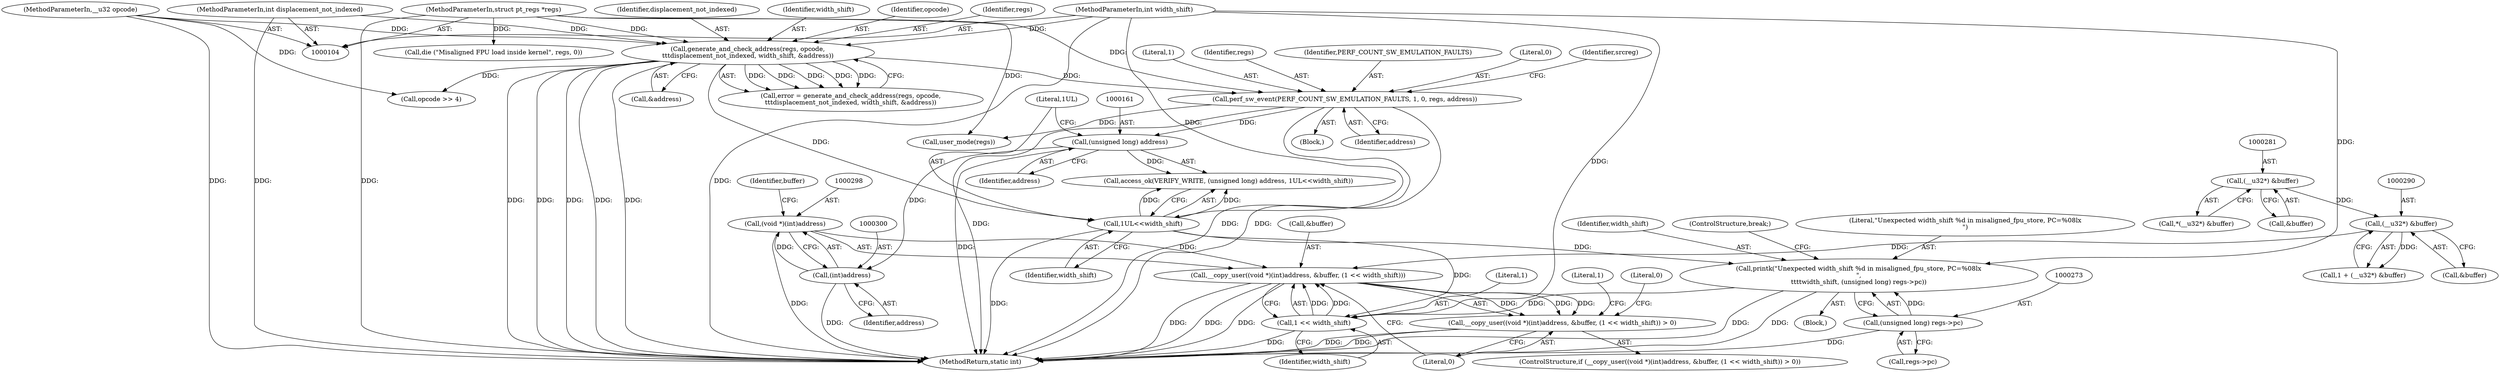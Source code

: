 digraph "1_linux_a8b0ca17b80e92faab46ee7179ba9e99ccb61233_25@API" {
"1000296" [label="(Call,__copy_user((void *)(int)address, &buffer, (1 << width_shift)))"];
"1000297" [label="(Call,(void *)(int)address)"];
"1000299" [label="(Call,(int)address)"];
"1000160" [label="(Call,(unsigned long) address)"];
"1000130" [label="(Call,perf_sw_event(PERF_COUNT_SW_EMULATION_FAULTS, 1, 0, regs, address))"];
"1000116" [label="(Call,generate_and_check_address(regs, opcode,\n\t\t\tdisplacement_not_indexed, width_shift, &address))"];
"1000105" [label="(MethodParameterIn,struct pt_regs *regs)"];
"1000106" [label="(MethodParameterIn,__u32 opcode)"];
"1000107" [label="(MethodParameterIn,int displacement_not_indexed)"];
"1000108" [label="(MethodParameterIn,int width_shift)"];
"1000289" [label="(Call,(__u32*) &buffer)"];
"1000280" [label="(Call,(__u32*) &buffer)"];
"1000304" [label="(Call,1 << width_shift)"];
"1000269" [label="(Call,printk(\"Unexpected width_shift %d in misaligned_fpu_store, PC=%08lx\n\",\n\t\t\t\twidth_shift, (unsigned long) regs->pc))"];
"1000163" [label="(Call,1UL<<width_shift)"];
"1000272" [label="(Call,(unsigned long) regs->pc)"];
"1000295" [label="(Call,__copy_user((void *)(int)address, &buffer, (1 << width_shift)) > 0)"];
"1000160" [label="(Call,(unsigned long) address)"];
"1000135" [label="(Identifier,address)"];
"1000119" [label="(Identifier,displacement_not_indexed)"];
"1000274" [label="(Call,regs->pc)"];
"1000269" [label="(Call,printk(\"Unexpected width_shift %d in misaligned_fpu_store, PC=%08lx\n\",\n\t\t\t\twidth_shift, (unsigned long) regs->pc))"];
"1000295" [label="(Call,__copy_user((void *)(int)address, &buffer, (1 << width_shift)) > 0)"];
"1000158" [label="(Call,access_ok(VERIFY_WRITE, (unsigned long) address, 1UL<<width_shift))"];
"1000302" [label="(Call,&buffer)"];
"1000116" [label="(Call,generate_and_check_address(regs, opcode,\n\t\t\tdisplacement_not_indexed, width_shift, &address))"];
"1000163" [label="(Call,1UL<<width_shift)"];
"1000272" [label="(Call,(unsigned long) regs->pc)"];
"1000311" [label="(Literal,1)"];
"1000294" [label="(ControlStructure,if (__copy_user((void *)(int)address, &buffer, (1 << width_shift)) > 0))"];
"1000162" [label="(Identifier,address)"];
"1000132" [label="(Literal,1)"];
"1000303" [label="(Identifier,buffer)"];
"1000279" [label="(Call,*(__u32*) &buffer)"];
"1000280" [label="(Call,(__u32*) &buffer)"];
"1000130" [label="(Call,perf_sw_event(PERF_COUNT_SW_EMULATION_FAULTS, 1, 0, regs, address))"];
"1000108" [label="(MethodParameterIn,int width_shift)"];
"1000271" [label="(Identifier,width_shift)"];
"1000277" [label="(ControlStructure,break;)"];
"1000189" [label="(Block,)"];
"1000297" [label="(Call,(void *)(int)address)"];
"1000107" [label="(MethodParameterIn,int displacement_not_indexed)"];
"1000296" [label="(Call,__copy_user((void *)(int)address, &buffer, (1 << width_shift)))"];
"1000291" [label="(Call,&buffer)"];
"1000165" [label="(Identifier,width_shift)"];
"1000299" [label="(Call,(int)address)"];
"1000304" [label="(Call,1 << width_shift)"];
"1000134" [label="(Identifier,regs)"];
"1000131" [label="(Identifier,PERF_COUNT_SW_EMULATION_FAULTS)"];
"1000282" [label="(Call,&buffer)"];
"1000121" [label="(Call,&address)"];
"1000133" [label="(Literal,0)"];
"1000110" [label="(Block,)"];
"1000323" [label="(MethodReturn,static int)"];
"1000270" [label="(Literal,\"Unexpected width_shift %d in misaligned_fpu_store, PC=%08lx\n\")"];
"1000289" [label="(Call,(__u32*) &buffer)"];
"1000164" [label="(Literal,1UL)"];
"1000307" [label="(Literal,0)"];
"1000305" [label="(Literal,1)"];
"1000301" [label="(Identifier,address)"];
"1000114" [label="(Call,error = generate_and_check_address(regs, opcode,\n\t\t\tdisplacement_not_indexed, width_shift, &address))"];
"1000313" [label="(Literal,0)"];
"1000287" [label="(Call,1 + (__u32*) &buffer)"];
"1000105" [label="(MethodParameterIn,struct pt_regs *regs)"];
"1000316" [label="(Call,die (\"Misaligned FPU load inside kernel\", regs, 0))"];
"1000139" [label="(Call,opcode >> 4)"];
"1000120" [label="(Identifier,width_shift)"];
"1000106" [label="(MethodParameterIn,__u32 opcode)"];
"1000118" [label="(Identifier,opcode)"];
"1000144" [label="(Call,user_mode(regs))"];
"1000137" [label="(Identifier,srcreg)"];
"1000306" [label="(Identifier,width_shift)"];
"1000117" [label="(Identifier,regs)"];
"1000296" -> "1000295"  [label="AST: "];
"1000296" -> "1000304"  [label="CFG: "];
"1000297" -> "1000296"  [label="AST: "];
"1000302" -> "1000296"  [label="AST: "];
"1000304" -> "1000296"  [label="AST: "];
"1000307" -> "1000296"  [label="CFG: "];
"1000296" -> "1000323"  [label="DDG: "];
"1000296" -> "1000323"  [label="DDG: "];
"1000296" -> "1000323"  [label="DDG: "];
"1000296" -> "1000295"  [label="DDG: "];
"1000296" -> "1000295"  [label="DDG: "];
"1000296" -> "1000295"  [label="DDG: "];
"1000297" -> "1000296"  [label="DDG: "];
"1000289" -> "1000296"  [label="DDG: "];
"1000304" -> "1000296"  [label="DDG: "];
"1000304" -> "1000296"  [label="DDG: "];
"1000297" -> "1000299"  [label="CFG: "];
"1000298" -> "1000297"  [label="AST: "];
"1000299" -> "1000297"  [label="AST: "];
"1000303" -> "1000297"  [label="CFG: "];
"1000297" -> "1000323"  [label="DDG: "];
"1000299" -> "1000297"  [label="DDG: "];
"1000299" -> "1000301"  [label="CFG: "];
"1000300" -> "1000299"  [label="AST: "];
"1000301" -> "1000299"  [label="AST: "];
"1000299" -> "1000323"  [label="DDG: "];
"1000160" -> "1000299"  [label="DDG: "];
"1000160" -> "1000158"  [label="AST: "];
"1000160" -> "1000162"  [label="CFG: "];
"1000161" -> "1000160"  [label="AST: "];
"1000162" -> "1000160"  [label="AST: "];
"1000164" -> "1000160"  [label="CFG: "];
"1000160" -> "1000323"  [label="DDG: "];
"1000160" -> "1000158"  [label="DDG: "];
"1000130" -> "1000160"  [label="DDG: "];
"1000130" -> "1000110"  [label="AST: "];
"1000130" -> "1000135"  [label="CFG: "];
"1000131" -> "1000130"  [label="AST: "];
"1000132" -> "1000130"  [label="AST: "];
"1000133" -> "1000130"  [label="AST: "];
"1000134" -> "1000130"  [label="AST: "];
"1000135" -> "1000130"  [label="AST: "];
"1000137" -> "1000130"  [label="CFG: "];
"1000130" -> "1000323"  [label="DDG: "];
"1000130" -> "1000323"  [label="DDG: "];
"1000130" -> "1000323"  [label="DDG: "];
"1000116" -> "1000130"  [label="DDG: "];
"1000105" -> "1000130"  [label="DDG: "];
"1000130" -> "1000144"  [label="DDG: "];
"1000116" -> "1000114"  [label="AST: "];
"1000116" -> "1000121"  [label="CFG: "];
"1000117" -> "1000116"  [label="AST: "];
"1000118" -> "1000116"  [label="AST: "];
"1000119" -> "1000116"  [label="AST: "];
"1000120" -> "1000116"  [label="AST: "];
"1000121" -> "1000116"  [label="AST: "];
"1000114" -> "1000116"  [label="CFG: "];
"1000116" -> "1000323"  [label="DDG: "];
"1000116" -> "1000323"  [label="DDG: "];
"1000116" -> "1000323"  [label="DDG: "];
"1000116" -> "1000323"  [label="DDG: "];
"1000116" -> "1000323"  [label="DDG: "];
"1000116" -> "1000114"  [label="DDG: "];
"1000116" -> "1000114"  [label="DDG: "];
"1000116" -> "1000114"  [label="DDG: "];
"1000116" -> "1000114"  [label="DDG: "];
"1000116" -> "1000114"  [label="DDG: "];
"1000105" -> "1000116"  [label="DDG: "];
"1000106" -> "1000116"  [label="DDG: "];
"1000107" -> "1000116"  [label="DDG: "];
"1000108" -> "1000116"  [label="DDG: "];
"1000116" -> "1000139"  [label="DDG: "];
"1000116" -> "1000163"  [label="DDG: "];
"1000105" -> "1000104"  [label="AST: "];
"1000105" -> "1000323"  [label="DDG: "];
"1000105" -> "1000144"  [label="DDG: "];
"1000105" -> "1000316"  [label="DDG: "];
"1000106" -> "1000104"  [label="AST: "];
"1000106" -> "1000323"  [label="DDG: "];
"1000106" -> "1000139"  [label="DDG: "];
"1000107" -> "1000104"  [label="AST: "];
"1000107" -> "1000323"  [label="DDG: "];
"1000108" -> "1000104"  [label="AST: "];
"1000108" -> "1000323"  [label="DDG: "];
"1000108" -> "1000163"  [label="DDG: "];
"1000108" -> "1000269"  [label="DDG: "];
"1000108" -> "1000304"  [label="DDG: "];
"1000289" -> "1000287"  [label="AST: "];
"1000289" -> "1000291"  [label="CFG: "];
"1000290" -> "1000289"  [label="AST: "];
"1000291" -> "1000289"  [label="AST: "];
"1000287" -> "1000289"  [label="CFG: "];
"1000289" -> "1000287"  [label="DDG: "];
"1000280" -> "1000289"  [label="DDG: "];
"1000280" -> "1000279"  [label="AST: "];
"1000280" -> "1000282"  [label="CFG: "];
"1000281" -> "1000280"  [label="AST: "];
"1000282" -> "1000280"  [label="AST: "];
"1000279" -> "1000280"  [label="CFG: "];
"1000304" -> "1000306"  [label="CFG: "];
"1000305" -> "1000304"  [label="AST: "];
"1000306" -> "1000304"  [label="AST: "];
"1000304" -> "1000323"  [label="DDG: "];
"1000269" -> "1000304"  [label="DDG: "];
"1000163" -> "1000304"  [label="DDG: "];
"1000269" -> "1000189"  [label="AST: "];
"1000269" -> "1000272"  [label="CFG: "];
"1000270" -> "1000269"  [label="AST: "];
"1000271" -> "1000269"  [label="AST: "];
"1000272" -> "1000269"  [label="AST: "];
"1000277" -> "1000269"  [label="CFG: "];
"1000269" -> "1000323"  [label="DDG: "];
"1000269" -> "1000323"  [label="DDG: "];
"1000163" -> "1000269"  [label="DDG: "];
"1000272" -> "1000269"  [label="DDG: "];
"1000163" -> "1000158"  [label="AST: "];
"1000163" -> "1000165"  [label="CFG: "];
"1000164" -> "1000163"  [label="AST: "];
"1000165" -> "1000163"  [label="AST: "];
"1000158" -> "1000163"  [label="CFG: "];
"1000163" -> "1000323"  [label="DDG: "];
"1000163" -> "1000158"  [label="DDG: "];
"1000163" -> "1000158"  [label="DDG: "];
"1000272" -> "1000274"  [label="CFG: "];
"1000273" -> "1000272"  [label="AST: "];
"1000274" -> "1000272"  [label="AST: "];
"1000272" -> "1000323"  [label="DDG: "];
"1000295" -> "1000294"  [label="AST: "];
"1000295" -> "1000307"  [label="CFG: "];
"1000307" -> "1000295"  [label="AST: "];
"1000311" -> "1000295"  [label="CFG: "];
"1000313" -> "1000295"  [label="CFG: "];
"1000295" -> "1000323"  [label="DDG: "];
"1000295" -> "1000323"  [label="DDG: "];
}
